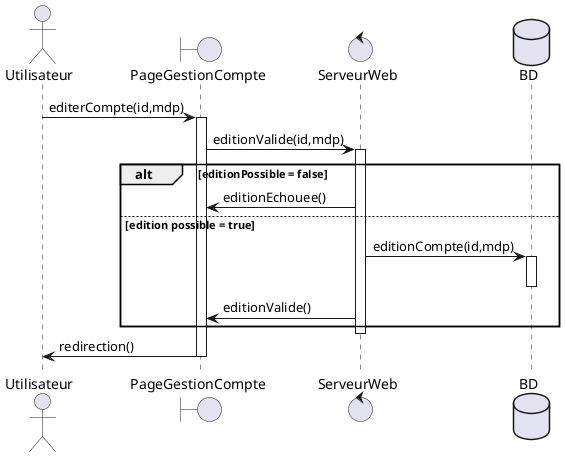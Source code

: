 @startuml
actor Utilisateur
boundary PageGestionCompte
control ServeurWeb
database BD

Utilisateur -> PageGestionCompte : editerCompte(id,mdp)
activate PageGestionCompte

PageGestionCompte -> ServeurWeb : editionValide(id,mdp)
activate ServeurWeb

alt editionPossible = false
    ServeurWeb -> PageGestionCompte : editionEchouee()
else edition possible = true
    ServeurWeb -> BD : editionCompte(id,mdp)
    activate BD
    deactivate BD
    ServeurWeb -> PageGestionCompte : editionValide()  
end

    deactivate ServeurWeb
    PageGestionCompte -> Utilisateur : redirection()
    deactivate PageGestionCompte

@enduml